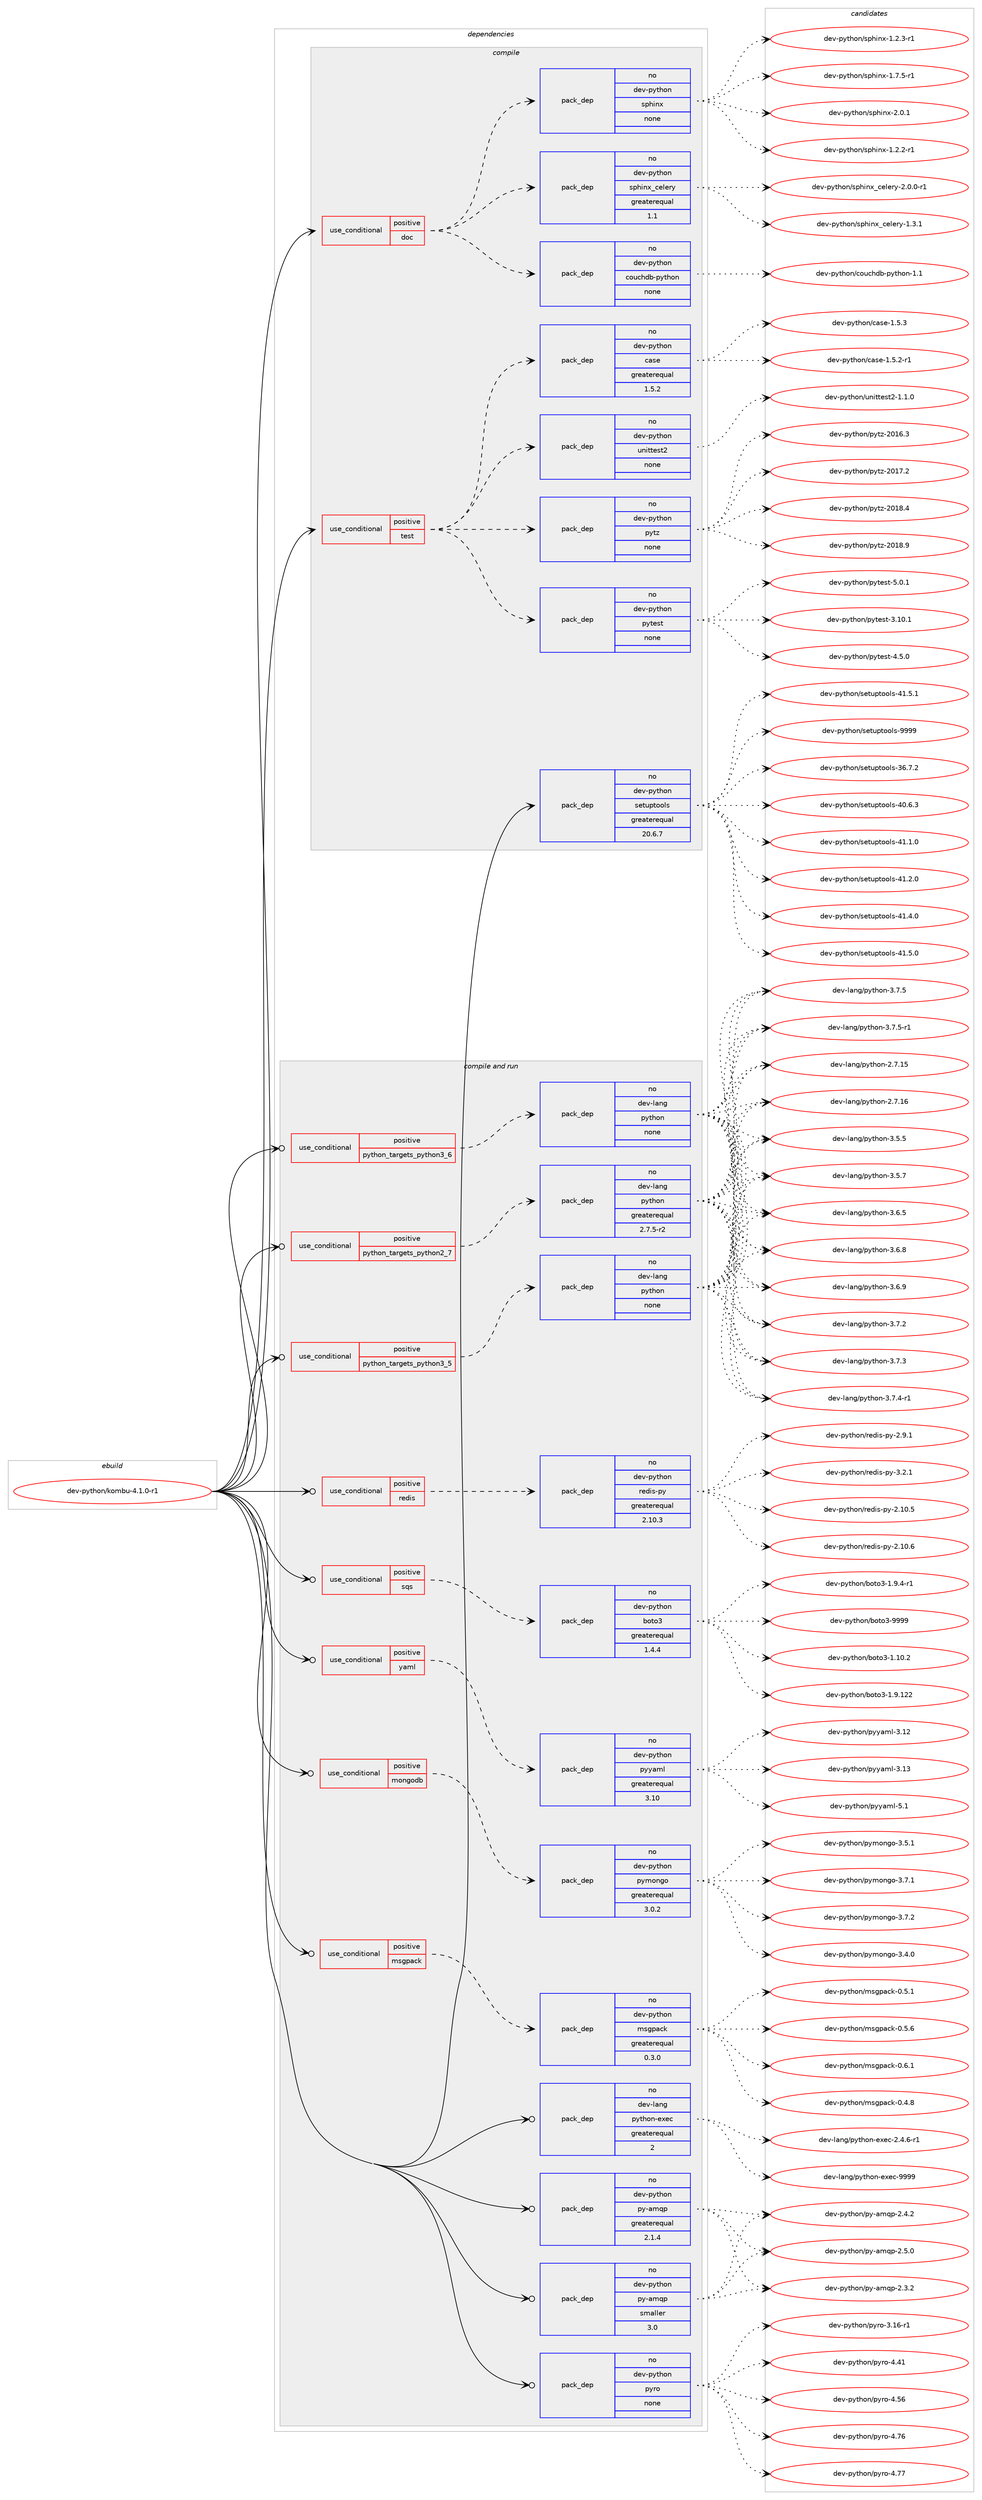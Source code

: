 digraph prolog {

# *************
# Graph options
# *************

newrank=true;
concentrate=true;
compound=true;
graph [rankdir=LR,fontname=Helvetica,fontsize=10,ranksep=1.5];#, ranksep=2.5, nodesep=0.2];
edge  [arrowhead=vee];
node  [fontname=Helvetica,fontsize=10];

# **********
# The ebuild
# **********

subgraph cluster_leftcol {
color=gray;
rank=same;
label=<<i>ebuild</i>>;
id [label="dev-python/kombu-4.1.0-r1", color=red, width=4, href="../dev-python/kombu-4.1.0-r1.svg"];
}

# ****************
# The dependencies
# ****************

subgraph cluster_midcol {
color=gray;
label=<<i>dependencies</i>>;
subgraph cluster_compile {
fillcolor="#eeeeee";
style=filled;
label=<<i>compile</i>>;
subgraph cond141810 {
dependency612477 [label=<<TABLE BORDER="0" CELLBORDER="1" CELLSPACING="0" CELLPADDING="4"><TR><TD ROWSPAN="3" CELLPADDING="10">use_conditional</TD></TR><TR><TD>positive</TD></TR><TR><TD>doc</TD></TR></TABLE>>, shape=none, color=red];
subgraph pack458863 {
dependency612478 [label=<<TABLE BORDER="0" CELLBORDER="1" CELLSPACING="0" CELLPADDING="4" WIDTH="220"><TR><TD ROWSPAN="6" CELLPADDING="30">pack_dep</TD></TR><TR><TD WIDTH="110">no</TD></TR><TR><TD>dev-python</TD></TR><TR><TD>sphinx</TD></TR><TR><TD>none</TD></TR><TR><TD></TD></TR></TABLE>>, shape=none, color=blue];
}
dependency612477:e -> dependency612478:w [weight=20,style="dashed",arrowhead="vee"];
subgraph pack458864 {
dependency612479 [label=<<TABLE BORDER="0" CELLBORDER="1" CELLSPACING="0" CELLPADDING="4" WIDTH="220"><TR><TD ROWSPAN="6" CELLPADDING="30">pack_dep</TD></TR><TR><TD WIDTH="110">no</TD></TR><TR><TD>dev-python</TD></TR><TR><TD>couchdb-python</TD></TR><TR><TD>none</TD></TR><TR><TD></TD></TR></TABLE>>, shape=none, color=blue];
}
dependency612477:e -> dependency612479:w [weight=20,style="dashed",arrowhead="vee"];
subgraph pack458865 {
dependency612480 [label=<<TABLE BORDER="0" CELLBORDER="1" CELLSPACING="0" CELLPADDING="4" WIDTH="220"><TR><TD ROWSPAN="6" CELLPADDING="30">pack_dep</TD></TR><TR><TD WIDTH="110">no</TD></TR><TR><TD>dev-python</TD></TR><TR><TD>sphinx_celery</TD></TR><TR><TD>greaterequal</TD></TR><TR><TD>1.1</TD></TR></TABLE>>, shape=none, color=blue];
}
dependency612477:e -> dependency612480:w [weight=20,style="dashed",arrowhead="vee"];
}
id:e -> dependency612477:w [weight=20,style="solid",arrowhead="vee"];
subgraph cond141811 {
dependency612481 [label=<<TABLE BORDER="0" CELLBORDER="1" CELLSPACING="0" CELLPADDING="4"><TR><TD ROWSPAN="3" CELLPADDING="10">use_conditional</TD></TR><TR><TD>positive</TD></TR><TR><TD>test</TD></TR></TABLE>>, shape=none, color=red];
subgraph pack458866 {
dependency612482 [label=<<TABLE BORDER="0" CELLBORDER="1" CELLSPACING="0" CELLPADDING="4" WIDTH="220"><TR><TD ROWSPAN="6" CELLPADDING="30">pack_dep</TD></TR><TR><TD WIDTH="110">no</TD></TR><TR><TD>dev-python</TD></TR><TR><TD>case</TD></TR><TR><TD>greaterequal</TD></TR><TR><TD>1.5.2</TD></TR></TABLE>>, shape=none, color=blue];
}
dependency612481:e -> dependency612482:w [weight=20,style="dashed",arrowhead="vee"];
subgraph pack458867 {
dependency612483 [label=<<TABLE BORDER="0" CELLBORDER="1" CELLSPACING="0" CELLPADDING="4" WIDTH="220"><TR><TD ROWSPAN="6" CELLPADDING="30">pack_dep</TD></TR><TR><TD WIDTH="110">no</TD></TR><TR><TD>dev-python</TD></TR><TR><TD>pytest</TD></TR><TR><TD>none</TD></TR><TR><TD></TD></TR></TABLE>>, shape=none, color=blue];
}
dependency612481:e -> dependency612483:w [weight=20,style="dashed",arrowhead="vee"];
subgraph pack458868 {
dependency612484 [label=<<TABLE BORDER="0" CELLBORDER="1" CELLSPACING="0" CELLPADDING="4" WIDTH="220"><TR><TD ROWSPAN="6" CELLPADDING="30">pack_dep</TD></TR><TR><TD WIDTH="110">no</TD></TR><TR><TD>dev-python</TD></TR><TR><TD>pytz</TD></TR><TR><TD>none</TD></TR><TR><TD></TD></TR></TABLE>>, shape=none, color=blue];
}
dependency612481:e -> dependency612484:w [weight=20,style="dashed",arrowhead="vee"];
subgraph pack458869 {
dependency612485 [label=<<TABLE BORDER="0" CELLBORDER="1" CELLSPACING="0" CELLPADDING="4" WIDTH="220"><TR><TD ROWSPAN="6" CELLPADDING="30">pack_dep</TD></TR><TR><TD WIDTH="110">no</TD></TR><TR><TD>dev-python</TD></TR><TR><TD>unittest2</TD></TR><TR><TD>none</TD></TR><TR><TD></TD></TR></TABLE>>, shape=none, color=blue];
}
dependency612481:e -> dependency612485:w [weight=20,style="dashed",arrowhead="vee"];
}
id:e -> dependency612481:w [weight=20,style="solid",arrowhead="vee"];
subgraph pack458870 {
dependency612486 [label=<<TABLE BORDER="0" CELLBORDER="1" CELLSPACING="0" CELLPADDING="4" WIDTH="220"><TR><TD ROWSPAN="6" CELLPADDING="30">pack_dep</TD></TR><TR><TD WIDTH="110">no</TD></TR><TR><TD>dev-python</TD></TR><TR><TD>setuptools</TD></TR><TR><TD>greaterequal</TD></TR><TR><TD>20.6.7</TD></TR></TABLE>>, shape=none, color=blue];
}
id:e -> dependency612486:w [weight=20,style="solid",arrowhead="vee"];
}
subgraph cluster_compileandrun {
fillcolor="#eeeeee";
style=filled;
label=<<i>compile and run</i>>;
subgraph cond141812 {
dependency612487 [label=<<TABLE BORDER="0" CELLBORDER="1" CELLSPACING="0" CELLPADDING="4"><TR><TD ROWSPAN="3" CELLPADDING="10">use_conditional</TD></TR><TR><TD>positive</TD></TR><TR><TD>mongodb</TD></TR></TABLE>>, shape=none, color=red];
subgraph pack458871 {
dependency612488 [label=<<TABLE BORDER="0" CELLBORDER="1" CELLSPACING="0" CELLPADDING="4" WIDTH="220"><TR><TD ROWSPAN="6" CELLPADDING="30">pack_dep</TD></TR><TR><TD WIDTH="110">no</TD></TR><TR><TD>dev-python</TD></TR><TR><TD>pymongo</TD></TR><TR><TD>greaterequal</TD></TR><TR><TD>3.0.2</TD></TR></TABLE>>, shape=none, color=blue];
}
dependency612487:e -> dependency612488:w [weight=20,style="dashed",arrowhead="vee"];
}
id:e -> dependency612487:w [weight=20,style="solid",arrowhead="odotvee"];
subgraph cond141813 {
dependency612489 [label=<<TABLE BORDER="0" CELLBORDER="1" CELLSPACING="0" CELLPADDING="4"><TR><TD ROWSPAN="3" CELLPADDING="10">use_conditional</TD></TR><TR><TD>positive</TD></TR><TR><TD>msgpack</TD></TR></TABLE>>, shape=none, color=red];
subgraph pack458872 {
dependency612490 [label=<<TABLE BORDER="0" CELLBORDER="1" CELLSPACING="0" CELLPADDING="4" WIDTH="220"><TR><TD ROWSPAN="6" CELLPADDING="30">pack_dep</TD></TR><TR><TD WIDTH="110">no</TD></TR><TR><TD>dev-python</TD></TR><TR><TD>msgpack</TD></TR><TR><TD>greaterequal</TD></TR><TR><TD>0.3.0</TD></TR></TABLE>>, shape=none, color=blue];
}
dependency612489:e -> dependency612490:w [weight=20,style="dashed",arrowhead="vee"];
}
id:e -> dependency612489:w [weight=20,style="solid",arrowhead="odotvee"];
subgraph cond141814 {
dependency612491 [label=<<TABLE BORDER="0" CELLBORDER="1" CELLSPACING="0" CELLPADDING="4"><TR><TD ROWSPAN="3" CELLPADDING="10">use_conditional</TD></TR><TR><TD>positive</TD></TR><TR><TD>python_targets_python2_7</TD></TR></TABLE>>, shape=none, color=red];
subgraph pack458873 {
dependency612492 [label=<<TABLE BORDER="0" CELLBORDER="1" CELLSPACING="0" CELLPADDING="4" WIDTH="220"><TR><TD ROWSPAN="6" CELLPADDING="30">pack_dep</TD></TR><TR><TD WIDTH="110">no</TD></TR><TR><TD>dev-lang</TD></TR><TR><TD>python</TD></TR><TR><TD>greaterequal</TD></TR><TR><TD>2.7.5-r2</TD></TR></TABLE>>, shape=none, color=blue];
}
dependency612491:e -> dependency612492:w [weight=20,style="dashed",arrowhead="vee"];
}
id:e -> dependency612491:w [weight=20,style="solid",arrowhead="odotvee"];
subgraph cond141815 {
dependency612493 [label=<<TABLE BORDER="0" CELLBORDER="1" CELLSPACING="0" CELLPADDING="4"><TR><TD ROWSPAN="3" CELLPADDING="10">use_conditional</TD></TR><TR><TD>positive</TD></TR><TR><TD>python_targets_python3_5</TD></TR></TABLE>>, shape=none, color=red];
subgraph pack458874 {
dependency612494 [label=<<TABLE BORDER="0" CELLBORDER="1" CELLSPACING="0" CELLPADDING="4" WIDTH="220"><TR><TD ROWSPAN="6" CELLPADDING="30">pack_dep</TD></TR><TR><TD WIDTH="110">no</TD></TR><TR><TD>dev-lang</TD></TR><TR><TD>python</TD></TR><TR><TD>none</TD></TR><TR><TD></TD></TR></TABLE>>, shape=none, color=blue];
}
dependency612493:e -> dependency612494:w [weight=20,style="dashed",arrowhead="vee"];
}
id:e -> dependency612493:w [weight=20,style="solid",arrowhead="odotvee"];
subgraph cond141816 {
dependency612495 [label=<<TABLE BORDER="0" CELLBORDER="1" CELLSPACING="0" CELLPADDING="4"><TR><TD ROWSPAN="3" CELLPADDING="10">use_conditional</TD></TR><TR><TD>positive</TD></TR><TR><TD>python_targets_python3_6</TD></TR></TABLE>>, shape=none, color=red];
subgraph pack458875 {
dependency612496 [label=<<TABLE BORDER="0" CELLBORDER="1" CELLSPACING="0" CELLPADDING="4" WIDTH="220"><TR><TD ROWSPAN="6" CELLPADDING="30">pack_dep</TD></TR><TR><TD WIDTH="110">no</TD></TR><TR><TD>dev-lang</TD></TR><TR><TD>python</TD></TR><TR><TD>none</TD></TR><TR><TD></TD></TR></TABLE>>, shape=none, color=blue];
}
dependency612495:e -> dependency612496:w [weight=20,style="dashed",arrowhead="vee"];
}
id:e -> dependency612495:w [weight=20,style="solid",arrowhead="odotvee"];
subgraph cond141817 {
dependency612497 [label=<<TABLE BORDER="0" CELLBORDER="1" CELLSPACING="0" CELLPADDING="4"><TR><TD ROWSPAN="3" CELLPADDING="10">use_conditional</TD></TR><TR><TD>positive</TD></TR><TR><TD>redis</TD></TR></TABLE>>, shape=none, color=red];
subgraph pack458876 {
dependency612498 [label=<<TABLE BORDER="0" CELLBORDER="1" CELLSPACING="0" CELLPADDING="4" WIDTH="220"><TR><TD ROWSPAN="6" CELLPADDING="30">pack_dep</TD></TR><TR><TD WIDTH="110">no</TD></TR><TR><TD>dev-python</TD></TR><TR><TD>redis-py</TD></TR><TR><TD>greaterequal</TD></TR><TR><TD>2.10.3</TD></TR></TABLE>>, shape=none, color=blue];
}
dependency612497:e -> dependency612498:w [weight=20,style="dashed",arrowhead="vee"];
}
id:e -> dependency612497:w [weight=20,style="solid",arrowhead="odotvee"];
subgraph cond141818 {
dependency612499 [label=<<TABLE BORDER="0" CELLBORDER="1" CELLSPACING="0" CELLPADDING="4"><TR><TD ROWSPAN="3" CELLPADDING="10">use_conditional</TD></TR><TR><TD>positive</TD></TR><TR><TD>sqs</TD></TR></TABLE>>, shape=none, color=red];
subgraph pack458877 {
dependency612500 [label=<<TABLE BORDER="0" CELLBORDER="1" CELLSPACING="0" CELLPADDING="4" WIDTH="220"><TR><TD ROWSPAN="6" CELLPADDING="30">pack_dep</TD></TR><TR><TD WIDTH="110">no</TD></TR><TR><TD>dev-python</TD></TR><TR><TD>boto3</TD></TR><TR><TD>greaterequal</TD></TR><TR><TD>1.4.4</TD></TR></TABLE>>, shape=none, color=blue];
}
dependency612499:e -> dependency612500:w [weight=20,style="dashed",arrowhead="vee"];
}
id:e -> dependency612499:w [weight=20,style="solid",arrowhead="odotvee"];
subgraph cond141819 {
dependency612501 [label=<<TABLE BORDER="0" CELLBORDER="1" CELLSPACING="0" CELLPADDING="4"><TR><TD ROWSPAN="3" CELLPADDING="10">use_conditional</TD></TR><TR><TD>positive</TD></TR><TR><TD>yaml</TD></TR></TABLE>>, shape=none, color=red];
subgraph pack458878 {
dependency612502 [label=<<TABLE BORDER="0" CELLBORDER="1" CELLSPACING="0" CELLPADDING="4" WIDTH="220"><TR><TD ROWSPAN="6" CELLPADDING="30">pack_dep</TD></TR><TR><TD WIDTH="110">no</TD></TR><TR><TD>dev-python</TD></TR><TR><TD>pyyaml</TD></TR><TR><TD>greaterequal</TD></TR><TR><TD>3.10</TD></TR></TABLE>>, shape=none, color=blue];
}
dependency612501:e -> dependency612502:w [weight=20,style="dashed",arrowhead="vee"];
}
id:e -> dependency612501:w [weight=20,style="solid",arrowhead="odotvee"];
subgraph pack458879 {
dependency612503 [label=<<TABLE BORDER="0" CELLBORDER="1" CELLSPACING="0" CELLPADDING="4" WIDTH="220"><TR><TD ROWSPAN="6" CELLPADDING="30">pack_dep</TD></TR><TR><TD WIDTH="110">no</TD></TR><TR><TD>dev-lang</TD></TR><TR><TD>python-exec</TD></TR><TR><TD>greaterequal</TD></TR><TR><TD>2</TD></TR></TABLE>>, shape=none, color=blue];
}
id:e -> dependency612503:w [weight=20,style="solid",arrowhead="odotvee"];
subgraph pack458880 {
dependency612504 [label=<<TABLE BORDER="0" CELLBORDER="1" CELLSPACING="0" CELLPADDING="4" WIDTH="220"><TR><TD ROWSPAN="6" CELLPADDING="30">pack_dep</TD></TR><TR><TD WIDTH="110">no</TD></TR><TR><TD>dev-python</TD></TR><TR><TD>py-amqp</TD></TR><TR><TD>greaterequal</TD></TR><TR><TD>2.1.4</TD></TR></TABLE>>, shape=none, color=blue];
}
id:e -> dependency612504:w [weight=20,style="solid",arrowhead="odotvee"];
subgraph pack458881 {
dependency612505 [label=<<TABLE BORDER="0" CELLBORDER="1" CELLSPACING="0" CELLPADDING="4" WIDTH="220"><TR><TD ROWSPAN="6" CELLPADDING="30">pack_dep</TD></TR><TR><TD WIDTH="110">no</TD></TR><TR><TD>dev-python</TD></TR><TR><TD>py-amqp</TD></TR><TR><TD>smaller</TD></TR><TR><TD>3.0</TD></TR></TABLE>>, shape=none, color=blue];
}
id:e -> dependency612505:w [weight=20,style="solid",arrowhead="odotvee"];
subgraph pack458882 {
dependency612506 [label=<<TABLE BORDER="0" CELLBORDER="1" CELLSPACING="0" CELLPADDING="4" WIDTH="220"><TR><TD ROWSPAN="6" CELLPADDING="30">pack_dep</TD></TR><TR><TD WIDTH="110">no</TD></TR><TR><TD>dev-python</TD></TR><TR><TD>pyro</TD></TR><TR><TD>none</TD></TR><TR><TD></TD></TR></TABLE>>, shape=none, color=blue];
}
id:e -> dependency612506:w [weight=20,style="solid",arrowhead="odotvee"];
}
subgraph cluster_run {
fillcolor="#eeeeee";
style=filled;
label=<<i>run</i>>;
}
}

# **************
# The candidates
# **************

subgraph cluster_choices {
rank=same;
color=gray;
label=<<i>candidates</i>>;

subgraph choice458863 {
color=black;
nodesep=1;
choice10010111845112121116104111110471151121041051101204549465046504511449 [label="dev-python/sphinx-1.2.2-r1", color=red, width=4,href="../dev-python/sphinx-1.2.2-r1.svg"];
choice10010111845112121116104111110471151121041051101204549465046514511449 [label="dev-python/sphinx-1.2.3-r1", color=red, width=4,href="../dev-python/sphinx-1.2.3-r1.svg"];
choice10010111845112121116104111110471151121041051101204549465546534511449 [label="dev-python/sphinx-1.7.5-r1", color=red, width=4,href="../dev-python/sphinx-1.7.5-r1.svg"];
choice1001011184511212111610411111047115112104105110120455046484649 [label="dev-python/sphinx-2.0.1", color=red, width=4,href="../dev-python/sphinx-2.0.1.svg"];
dependency612478:e -> choice10010111845112121116104111110471151121041051101204549465046504511449:w [style=dotted,weight="100"];
dependency612478:e -> choice10010111845112121116104111110471151121041051101204549465046514511449:w [style=dotted,weight="100"];
dependency612478:e -> choice10010111845112121116104111110471151121041051101204549465546534511449:w [style=dotted,weight="100"];
dependency612478:e -> choice1001011184511212111610411111047115112104105110120455046484649:w [style=dotted,weight="100"];
}
subgraph choice458864 {
color=black;
nodesep=1;
choice10010111845112121116104111110479911111799104100984511212111610411111045494649 [label="dev-python/couchdb-python-1.1", color=red, width=4,href="../dev-python/couchdb-python-1.1.svg"];
dependency612479:e -> choice10010111845112121116104111110479911111799104100984511212111610411111045494649:w [style=dotted,weight="100"];
}
subgraph choice458865 {
color=black;
nodesep=1;
choice10010111845112121116104111110471151121041051101209599101108101114121454946514649 [label="dev-python/sphinx_celery-1.3.1", color=red, width=4,href="../dev-python/sphinx_celery-1.3.1.svg"];
choice100101118451121211161041111104711511210410511012095991011081011141214550464846484511449 [label="dev-python/sphinx_celery-2.0.0-r1", color=red, width=4,href="../dev-python/sphinx_celery-2.0.0-r1.svg"];
dependency612480:e -> choice10010111845112121116104111110471151121041051101209599101108101114121454946514649:w [style=dotted,weight="100"];
dependency612480:e -> choice100101118451121211161041111104711511210410511012095991011081011141214550464846484511449:w [style=dotted,weight="100"];
}
subgraph choice458866 {
color=black;
nodesep=1;
choice100101118451121211161041111104799971151014549465346504511449 [label="dev-python/case-1.5.2-r1", color=red, width=4,href="../dev-python/case-1.5.2-r1.svg"];
choice10010111845112121116104111110479997115101454946534651 [label="dev-python/case-1.5.3", color=red, width=4,href="../dev-python/case-1.5.3.svg"];
dependency612482:e -> choice100101118451121211161041111104799971151014549465346504511449:w [style=dotted,weight="100"];
dependency612482:e -> choice10010111845112121116104111110479997115101454946534651:w [style=dotted,weight="100"];
}
subgraph choice458867 {
color=black;
nodesep=1;
choice100101118451121211161041111104711212111610111511645514649484649 [label="dev-python/pytest-3.10.1", color=red, width=4,href="../dev-python/pytest-3.10.1.svg"];
choice1001011184511212111610411111047112121116101115116455246534648 [label="dev-python/pytest-4.5.0", color=red, width=4,href="../dev-python/pytest-4.5.0.svg"];
choice1001011184511212111610411111047112121116101115116455346484649 [label="dev-python/pytest-5.0.1", color=red, width=4,href="../dev-python/pytest-5.0.1.svg"];
dependency612483:e -> choice100101118451121211161041111104711212111610111511645514649484649:w [style=dotted,weight="100"];
dependency612483:e -> choice1001011184511212111610411111047112121116101115116455246534648:w [style=dotted,weight="100"];
dependency612483:e -> choice1001011184511212111610411111047112121116101115116455346484649:w [style=dotted,weight="100"];
}
subgraph choice458868 {
color=black;
nodesep=1;
choice100101118451121211161041111104711212111612245504849544651 [label="dev-python/pytz-2016.3", color=red, width=4,href="../dev-python/pytz-2016.3.svg"];
choice100101118451121211161041111104711212111612245504849554650 [label="dev-python/pytz-2017.2", color=red, width=4,href="../dev-python/pytz-2017.2.svg"];
choice100101118451121211161041111104711212111612245504849564652 [label="dev-python/pytz-2018.4", color=red, width=4,href="../dev-python/pytz-2018.4.svg"];
choice100101118451121211161041111104711212111612245504849564657 [label="dev-python/pytz-2018.9", color=red, width=4,href="../dev-python/pytz-2018.9.svg"];
dependency612484:e -> choice100101118451121211161041111104711212111612245504849544651:w [style=dotted,weight="100"];
dependency612484:e -> choice100101118451121211161041111104711212111612245504849554650:w [style=dotted,weight="100"];
dependency612484:e -> choice100101118451121211161041111104711212111612245504849564652:w [style=dotted,weight="100"];
dependency612484:e -> choice100101118451121211161041111104711212111612245504849564657:w [style=dotted,weight="100"];
}
subgraph choice458869 {
color=black;
nodesep=1;
choice100101118451121211161041111104711711010511611610111511650454946494648 [label="dev-python/unittest2-1.1.0", color=red, width=4,href="../dev-python/unittest2-1.1.0.svg"];
dependency612485:e -> choice100101118451121211161041111104711711010511611610111511650454946494648:w [style=dotted,weight="100"];
}
subgraph choice458870 {
color=black;
nodesep=1;
choice100101118451121211161041111104711510111611711211611111110811545515446554650 [label="dev-python/setuptools-36.7.2", color=red, width=4,href="../dev-python/setuptools-36.7.2.svg"];
choice100101118451121211161041111104711510111611711211611111110811545524846544651 [label="dev-python/setuptools-40.6.3", color=red, width=4,href="../dev-python/setuptools-40.6.3.svg"];
choice100101118451121211161041111104711510111611711211611111110811545524946494648 [label="dev-python/setuptools-41.1.0", color=red, width=4,href="../dev-python/setuptools-41.1.0.svg"];
choice100101118451121211161041111104711510111611711211611111110811545524946504648 [label="dev-python/setuptools-41.2.0", color=red, width=4,href="../dev-python/setuptools-41.2.0.svg"];
choice100101118451121211161041111104711510111611711211611111110811545524946524648 [label="dev-python/setuptools-41.4.0", color=red, width=4,href="../dev-python/setuptools-41.4.0.svg"];
choice100101118451121211161041111104711510111611711211611111110811545524946534648 [label="dev-python/setuptools-41.5.0", color=red, width=4,href="../dev-python/setuptools-41.5.0.svg"];
choice100101118451121211161041111104711510111611711211611111110811545524946534649 [label="dev-python/setuptools-41.5.1", color=red, width=4,href="../dev-python/setuptools-41.5.1.svg"];
choice10010111845112121116104111110471151011161171121161111111081154557575757 [label="dev-python/setuptools-9999", color=red, width=4,href="../dev-python/setuptools-9999.svg"];
dependency612486:e -> choice100101118451121211161041111104711510111611711211611111110811545515446554650:w [style=dotted,weight="100"];
dependency612486:e -> choice100101118451121211161041111104711510111611711211611111110811545524846544651:w [style=dotted,weight="100"];
dependency612486:e -> choice100101118451121211161041111104711510111611711211611111110811545524946494648:w [style=dotted,weight="100"];
dependency612486:e -> choice100101118451121211161041111104711510111611711211611111110811545524946504648:w [style=dotted,weight="100"];
dependency612486:e -> choice100101118451121211161041111104711510111611711211611111110811545524946524648:w [style=dotted,weight="100"];
dependency612486:e -> choice100101118451121211161041111104711510111611711211611111110811545524946534648:w [style=dotted,weight="100"];
dependency612486:e -> choice100101118451121211161041111104711510111611711211611111110811545524946534649:w [style=dotted,weight="100"];
dependency612486:e -> choice10010111845112121116104111110471151011161171121161111111081154557575757:w [style=dotted,weight="100"];
}
subgraph choice458871 {
color=black;
nodesep=1;
choice1001011184511212111610411111047112121109111110103111455146524648 [label="dev-python/pymongo-3.4.0", color=red, width=4,href="../dev-python/pymongo-3.4.0.svg"];
choice1001011184511212111610411111047112121109111110103111455146534649 [label="dev-python/pymongo-3.5.1", color=red, width=4,href="../dev-python/pymongo-3.5.1.svg"];
choice1001011184511212111610411111047112121109111110103111455146554649 [label="dev-python/pymongo-3.7.1", color=red, width=4,href="../dev-python/pymongo-3.7.1.svg"];
choice1001011184511212111610411111047112121109111110103111455146554650 [label="dev-python/pymongo-3.7.2", color=red, width=4,href="../dev-python/pymongo-3.7.2.svg"];
dependency612488:e -> choice1001011184511212111610411111047112121109111110103111455146524648:w [style=dotted,weight="100"];
dependency612488:e -> choice1001011184511212111610411111047112121109111110103111455146534649:w [style=dotted,weight="100"];
dependency612488:e -> choice1001011184511212111610411111047112121109111110103111455146554649:w [style=dotted,weight="100"];
dependency612488:e -> choice1001011184511212111610411111047112121109111110103111455146554650:w [style=dotted,weight="100"];
}
subgraph choice458872 {
color=black;
nodesep=1;
choice10010111845112121116104111110471091151031129799107454846524656 [label="dev-python/msgpack-0.4.8", color=red, width=4,href="../dev-python/msgpack-0.4.8.svg"];
choice10010111845112121116104111110471091151031129799107454846534649 [label="dev-python/msgpack-0.5.1", color=red, width=4,href="../dev-python/msgpack-0.5.1.svg"];
choice10010111845112121116104111110471091151031129799107454846534654 [label="dev-python/msgpack-0.5.6", color=red, width=4,href="../dev-python/msgpack-0.5.6.svg"];
choice10010111845112121116104111110471091151031129799107454846544649 [label="dev-python/msgpack-0.6.1", color=red, width=4,href="../dev-python/msgpack-0.6.1.svg"];
dependency612490:e -> choice10010111845112121116104111110471091151031129799107454846524656:w [style=dotted,weight="100"];
dependency612490:e -> choice10010111845112121116104111110471091151031129799107454846534649:w [style=dotted,weight="100"];
dependency612490:e -> choice10010111845112121116104111110471091151031129799107454846534654:w [style=dotted,weight="100"];
dependency612490:e -> choice10010111845112121116104111110471091151031129799107454846544649:w [style=dotted,weight="100"];
}
subgraph choice458873 {
color=black;
nodesep=1;
choice10010111845108971101034711212111610411111045504655464953 [label="dev-lang/python-2.7.15", color=red, width=4,href="../dev-lang/python-2.7.15.svg"];
choice10010111845108971101034711212111610411111045504655464954 [label="dev-lang/python-2.7.16", color=red, width=4,href="../dev-lang/python-2.7.16.svg"];
choice100101118451089711010347112121116104111110455146534653 [label="dev-lang/python-3.5.5", color=red, width=4,href="../dev-lang/python-3.5.5.svg"];
choice100101118451089711010347112121116104111110455146534655 [label="dev-lang/python-3.5.7", color=red, width=4,href="../dev-lang/python-3.5.7.svg"];
choice100101118451089711010347112121116104111110455146544653 [label="dev-lang/python-3.6.5", color=red, width=4,href="../dev-lang/python-3.6.5.svg"];
choice100101118451089711010347112121116104111110455146544656 [label="dev-lang/python-3.6.8", color=red, width=4,href="../dev-lang/python-3.6.8.svg"];
choice100101118451089711010347112121116104111110455146544657 [label="dev-lang/python-3.6.9", color=red, width=4,href="../dev-lang/python-3.6.9.svg"];
choice100101118451089711010347112121116104111110455146554650 [label="dev-lang/python-3.7.2", color=red, width=4,href="../dev-lang/python-3.7.2.svg"];
choice100101118451089711010347112121116104111110455146554651 [label="dev-lang/python-3.7.3", color=red, width=4,href="../dev-lang/python-3.7.3.svg"];
choice1001011184510897110103471121211161041111104551465546524511449 [label="dev-lang/python-3.7.4-r1", color=red, width=4,href="../dev-lang/python-3.7.4-r1.svg"];
choice100101118451089711010347112121116104111110455146554653 [label="dev-lang/python-3.7.5", color=red, width=4,href="../dev-lang/python-3.7.5.svg"];
choice1001011184510897110103471121211161041111104551465546534511449 [label="dev-lang/python-3.7.5-r1", color=red, width=4,href="../dev-lang/python-3.7.5-r1.svg"];
dependency612492:e -> choice10010111845108971101034711212111610411111045504655464953:w [style=dotted,weight="100"];
dependency612492:e -> choice10010111845108971101034711212111610411111045504655464954:w [style=dotted,weight="100"];
dependency612492:e -> choice100101118451089711010347112121116104111110455146534653:w [style=dotted,weight="100"];
dependency612492:e -> choice100101118451089711010347112121116104111110455146534655:w [style=dotted,weight="100"];
dependency612492:e -> choice100101118451089711010347112121116104111110455146544653:w [style=dotted,weight="100"];
dependency612492:e -> choice100101118451089711010347112121116104111110455146544656:w [style=dotted,weight="100"];
dependency612492:e -> choice100101118451089711010347112121116104111110455146544657:w [style=dotted,weight="100"];
dependency612492:e -> choice100101118451089711010347112121116104111110455146554650:w [style=dotted,weight="100"];
dependency612492:e -> choice100101118451089711010347112121116104111110455146554651:w [style=dotted,weight="100"];
dependency612492:e -> choice1001011184510897110103471121211161041111104551465546524511449:w [style=dotted,weight="100"];
dependency612492:e -> choice100101118451089711010347112121116104111110455146554653:w [style=dotted,weight="100"];
dependency612492:e -> choice1001011184510897110103471121211161041111104551465546534511449:w [style=dotted,weight="100"];
}
subgraph choice458874 {
color=black;
nodesep=1;
choice10010111845108971101034711212111610411111045504655464953 [label="dev-lang/python-2.7.15", color=red, width=4,href="../dev-lang/python-2.7.15.svg"];
choice10010111845108971101034711212111610411111045504655464954 [label="dev-lang/python-2.7.16", color=red, width=4,href="../dev-lang/python-2.7.16.svg"];
choice100101118451089711010347112121116104111110455146534653 [label="dev-lang/python-3.5.5", color=red, width=4,href="../dev-lang/python-3.5.5.svg"];
choice100101118451089711010347112121116104111110455146534655 [label="dev-lang/python-3.5.7", color=red, width=4,href="../dev-lang/python-3.5.7.svg"];
choice100101118451089711010347112121116104111110455146544653 [label="dev-lang/python-3.6.5", color=red, width=4,href="../dev-lang/python-3.6.5.svg"];
choice100101118451089711010347112121116104111110455146544656 [label="dev-lang/python-3.6.8", color=red, width=4,href="../dev-lang/python-3.6.8.svg"];
choice100101118451089711010347112121116104111110455146544657 [label="dev-lang/python-3.6.9", color=red, width=4,href="../dev-lang/python-3.6.9.svg"];
choice100101118451089711010347112121116104111110455146554650 [label="dev-lang/python-3.7.2", color=red, width=4,href="../dev-lang/python-3.7.2.svg"];
choice100101118451089711010347112121116104111110455146554651 [label="dev-lang/python-3.7.3", color=red, width=4,href="../dev-lang/python-3.7.3.svg"];
choice1001011184510897110103471121211161041111104551465546524511449 [label="dev-lang/python-3.7.4-r1", color=red, width=4,href="../dev-lang/python-3.7.4-r1.svg"];
choice100101118451089711010347112121116104111110455146554653 [label="dev-lang/python-3.7.5", color=red, width=4,href="../dev-lang/python-3.7.5.svg"];
choice1001011184510897110103471121211161041111104551465546534511449 [label="dev-lang/python-3.7.5-r1", color=red, width=4,href="../dev-lang/python-3.7.5-r1.svg"];
dependency612494:e -> choice10010111845108971101034711212111610411111045504655464953:w [style=dotted,weight="100"];
dependency612494:e -> choice10010111845108971101034711212111610411111045504655464954:w [style=dotted,weight="100"];
dependency612494:e -> choice100101118451089711010347112121116104111110455146534653:w [style=dotted,weight="100"];
dependency612494:e -> choice100101118451089711010347112121116104111110455146534655:w [style=dotted,weight="100"];
dependency612494:e -> choice100101118451089711010347112121116104111110455146544653:w [style=dotted,weight="100"];
dependency612494:e -> choice100101118451089711010347112121116104111110455146544656:w [style=dotted,weight="100"];
dependency612494:e -> choice100101118451089711010347112121116104111110455146544657:w [style=dotted,weight="100"];
dependency612494:e -> choice100101118451089711010347112121116104111110455146554650:w [style=dotted,weight="100"];
dependency612494:e -> choice100101118451089711010347112121116104111110455146554651:w [style=dotted,weight="100"];
dependency612494:e -> choice1001011184510897110103471121211161041111104551465546524511449:w [style=dotted,weight="100"];
dependency612494:e -> choice100101118451089711010347112121116104111110455146554653:w [style=dotted,weight="100"];
dependency612494:e -> choice1001011184510897110103471121211161041111104551465546534511449:w [style=dotted,weight="100"];
}
subgraph choice458875 {
color=black;
nodesep=1;
choice10010111845108971101034711212111610411111045504655464953 [label="dev-lang/python-2.7.15", color=red, width=4,href="../dev-lang/python-2.7.15.svg"];
choice10010111845108971101034711212111610411111045504655464954 [label="dev-lang/python-2.7.16", color=red, width=4,href="../dev-lang/python-2.7.16.svg"];
choice100101118451089711010347112121116104111110455146534653 [label="dev-lang/python-3.5.5", color=red, width=4,href="../dev-lang/python-3.5.5.svg"];
choice100101118451089711010347112121116104111110455146534655 [label="dev-lang/python-3.5.7", color=red, width=4,href="../dev-lang/python-3.5.7.svg"];
choice100101118451089711010347112121116104111110455146544653 [label="dev-lang/python-3.6.5", color=red, width=4,href="../dev-lang/python-3.6.5.svg"];
choice100101118451089711010347112121116104111110455146544656 [label="dev-lang/python-3.6.8", color=red, width=4,href="../dev-lang/python-3.6.8.svg"];
choice100101118451089711010347112121116104111110455146544657 [label="dev-lang/python-3.6.9", color=red, width=4,href="../dev-lang/python-3.6.9.svg"];
choice100101118451089711010347112121116104111110455146554650 [label="dev-lang/python-3.7.2", color=red, width=4,href="../dev-lang/python-3.7.2.svg"];
choice100101118451089711010347112121116104111110455146554651 [label="dev-lang/python-3.7.3", color=red, width=4,href="../dev-lang/python-3.7.3.svg"];
choice1001011184510897110103471121211161041111104551465546524511449 [label="dev-lang/python-3.7.4-r1", color=red, width=4,href="../dev-lang/python-3.7.4-r1.svg"];
choice100101118451089711010347112121116104111110455146554653 [label="dev-lang/python-3.7.5", color=red, width=4,href="../dev-lang/python-3.7.5.svg"];
choice1001011184510897110103471121211161041111104551465546534511449 [label="dev-lang/python-3.7.5-r1", color=red, width=4,href="../dev-lang/python-3.7.5-r1.svg"];
dependency612496:e -> choice10010111845108971101034711212111610411111045504655464953:w [style=dotted,weight="100"];
dependency612496:e -> choice10010111845108971101034711212111610411111045504655464954:w [style=dotted,weight="100"];
dependency612496:e -> choice100101118451089711010347112121116104111110455146534653:w [style=dotted,weight="100"];
dependency612496:e -> choice100101118451089711010347112121116104111110455146534655:w [style=dotted,weight="100"];
dependency612496:e -> choice100101118451089711010347112121116104111110455146544653:w [style=dotted,weight="100"];
dependency612496:e -> choice100101118451089711010347112121116104111110455146544656:w [style=dotted,weight="100"];
dependency612496:e -> choice100101118451089711010347112121116104111110455146544657:w [style=dotted,weight="100"];
dependency612496:e -> choice100101118451089711010347112121116104111110455146554650:w [style=dotted,weight="100"];
dependency612496:e -> choice100101118451089711010347112121116104111110455146554651:w [style=dotted,weight="100"];
dependency612496:e -> choice1001011184510897110103471121211161041111104551465546524511449:w [style=dotted,weight="100"];
dependency612496:e -> choice100101118451089711010347112121116104111110455146554653:w [style=dotted,weight="100"];
dependency612496:e -> choice1001011184510897110103471121211161041111104551465546534511449:w [style=dotted,weight="100"];
}
subgraph choice458876 {
color=black;
nodesep=1;
choice10010111845112121116104111110471141011001051154511212145504649484653 [label="dev-python/redis-py-2.10.5", color=red, width=4,href="../dev-python/redis-py-2.10.5.svg"];
choice10010111845112121116104111110471141011001051154511212145504649484654 [label="dev-python/redis-py-2.10.6", color=red, width=4,href="../dev-python/redis-py-2.10.6.svg"];
choice100101118451121211161041111104711410110010511545112121455046574649 [label="dev-python/redis-py-2.9.1", color=red, width=4,href="../dev-python/redis-py-2.9.1.svg"];
choice100101118451121211161041111104711410110010511545112121455146504649 [label="dev-python/redis-py-3.2.1", color=red, width=4,href="../dev-python/redis-py-3.2.1.svg"];
dependency612498:e -> choice10010111845112121116104111110471141011001051154511212145504649484653:w [style=dotted,weight="100"];
dependency612498:e -> choice10010111845112121116104111110471141011001051154511212145504649484654:w [style=dotted,weight="100"];
dependency612498:e -> choice100101118451121211161041111104711410110010511545112121455046574649:w [style=dotted,weight="100"];
dependency612498:e -> choice100101118451121211161041111104711410110010511545112121455146504649:w [style=dotted,weight="100"];
}
subgraph choice458877 {
color=black;
nodesep=1;
choice1001011184511212111610411111047981111161115145494649484650 [label="dev-python/boto3-1.10.2", color=red, width=4,href="../dev-python/boto3-1.10.2.svg"];
choice100101118451121211161041111104798111116111514549465746495050 [label="dev-python/boto3-1.9.122", color=red, width=4,href="../dev-python/boto3-1.9.122.svg"];
choice100101118451121211161041111104798111116111514549465746524511449 [label="dev-python/boto3-1.9.4-r1", color=red, width=4,href="../dev-python/boto3-1.9.4-r1.svg"];
choice100101118451121211161041111104798111116111514557575757 [label="dev-python/boto3-9999", color=red, width=4,href="../dev-python/boto3-9999.svg"];
dependency612500:e -> choice1001011184511212111610411111047981111161115145494649484650:w [style=dotted,weight="100"];
dependency612500:e -> choice100101118451121211161041111104798111116111514549465746495050:w [style=dotted,weight="100"];
dependency612500:e -> choice100101118451121211161041111104798111116111514549465746524511449:w [style=dotted,weight="100"];
dependency612500:e -> choice100101118451121211161041111104798111116111514557575757:w [style=dotted,weight="100"];
}
subgraph choice458878 {
color=black;
nodesep=1;
choice1001011184511212111610411111047112121121971091084551464950 [label="dev-python/pyyaml-3.12", color=red, width=4,href="../dev-python/pyyaml-3.12.svg"];
choice1001011184511212111610411111047112121121971091084551464951 [label="dev-python/pyyaml-3.13", color=red, width=4,href="../dev-python/pyyaml-3.13.svg"];
choice10010111845112121116104111110471121211219710910845534649 [label="dev-python/pyyaml-5.1", color=red, width=4,href="../dev-python/pyyaml-5.1.svg"];
dependency612502:e -> choice1001011184511212111610411111047112121121971091084551464950:w [style=dotted,weight="100"];
dependency612502:e -> choice1001011184511212111610411111047112121121971091084551464951:w [style=dotted,weight="100"];
dependency612502:e -> choice10010111845112121116104111110471121211219710910845534649:w [style=dotted,weight="100"];
}
subgraph choice458879 {
color=black;
nodesep=1;
choice10010111845108971101034711212111610411111045101120101994550465246544511449 [label="dev-lang/python-exec-2.4.6-r1", color=red, width=4,href="../dev-lang/python-exec-2.4.6-r1.svg"];
choice10010111845108971101034711212111610411111045101120101994557575757 [label="dev-lang/python-exec-9999", color=red, width=4,href="../dev-lang/python-exec-9999.svg"];
dependency612503:e -> choice10010111845108971101034711212111610411111045101120101994550465246544511449:w [style=dotted,weight="100"];
dependency612503:e -> choice10010111845108971101034711212111610411111045101120101994557575757:w [style=dotted,weight="100"];
}
subgraph choice458880 {
color=black;
nodesep=1;
choice10010111845112121116104111110471121214597109113112455046514650 [label="dev-python/py-amqp-2.3.2", color=red, width=4,href="../dev-python/py-amqp-2.3.2.svg"];
choice10010111845112121116104111110471121214597109113112455046524650 [label="dev-python/py-amqp-2.4.2", color=red, width=4,href="../dev-python/py-amqp-2.4.2.svg"];
choice10010111845112121116104111110471121214597109113112455046534648 [label="dev-python/py-amqp-2.5.0", color=red, width=4,href="../dev-python/py-amqp-2.5.0.svg"];
dependency612504:e -> choice10010111845112121116104111110471121214597109113112455046514650:w [style=dotted,weight="100"];
dependency612504:e -> choice10010111845112121116104111110471121214597109113112455046524650:w [style=dotted,weight="100"];
dependency612504:e -> choice10010111845112121116104111110471121214597109113112455046534648:w [style=dotted,weight="100"];
}
subgraph choice458881 {
color=black;
nodesep=1;
choice10010111845112121116104111110471121214597109113112455046514650 [label="dev-python/py-amqp-2.3.2", color=red, width=4,href="../dev-python/py-amqp-2.3.2.svg"];
choice10010111845112121116104111110471121214597109113112455046524650 [label="dev-python/py-amqp-2.4.2", color=red, width=4,href="../dev-python/py-amqp-2.4.2.svg"];
choice10010111845112121116104111110471121214597109113112455046534648 [label="dev-python/py-amqp-2.5.0", color=red, width=4,href="../dev-python/py-amqp-2.5.0.svg"];
dependency612505:e -> choice10010111845112121116104111110471121214597109113112455046514650:w [style=dotted,weight="100"];
dependency612505:e -> choice10010111845112121116104111110471121214597109113112455046524650:w [style=dotted,weight="100"];
dependency612505:e -> choice10010111845112121116104111110471121214597109113112455046534648:w [style=dotted,weight="100"];
}
subgraph choice458882 {
color=black;
nodesep=1;
choice100101118451121211161041111104711212111411145514649544511449 [label="dev-python/pyro-3.16-r1", color=red, width=4,href="../dev-python/pyro-3.16-r1.svg"];
choice10010111845112121116104111110471121211141114552465249 [label="dev-python/pyro-4.41", color=red, width=4,href="../dev-python/pyro-4.41.svg"];
choice10010111845112121116104111110471121211141114552465354 [label="dev-python/pyro-4.56", color=red, width=4,href="../dev-python/pyro-4.56.svg"];
choice10010111845112121116104111110471121211141114552465554 [label="dev-python/pyro-4.76", color=red, width=4,href="../dev-python/pyro-4.76.svg"];
choice10010111845112121116104111110471121211141114552465555 [label="dev-python/pyro-4.77", color=red, width=4,href="../dev-python/pyro-4.77.svg"];
dependency612506:e -> choice100101118451121211161041111104711212111411145514649544511449:w [style=dotted,weight="100"];
dependency612506:e -> choice10010111845112121116104111110471121211141114552465249:w [style=dotted,weight="100"];
dependency612506:e -> choice10010111845112121116104111110471121211141114552465354:w [style=dotted,weight="100"];
dependency612506:e -> choice10010111845112121116104111110471121211141114552465554:w [style=dotted,weight="100"];
dependency612506:e -> choice10010111845112121116104111110471121211141114552465555:w [style=dotted,weight="100"];
}
}

}
